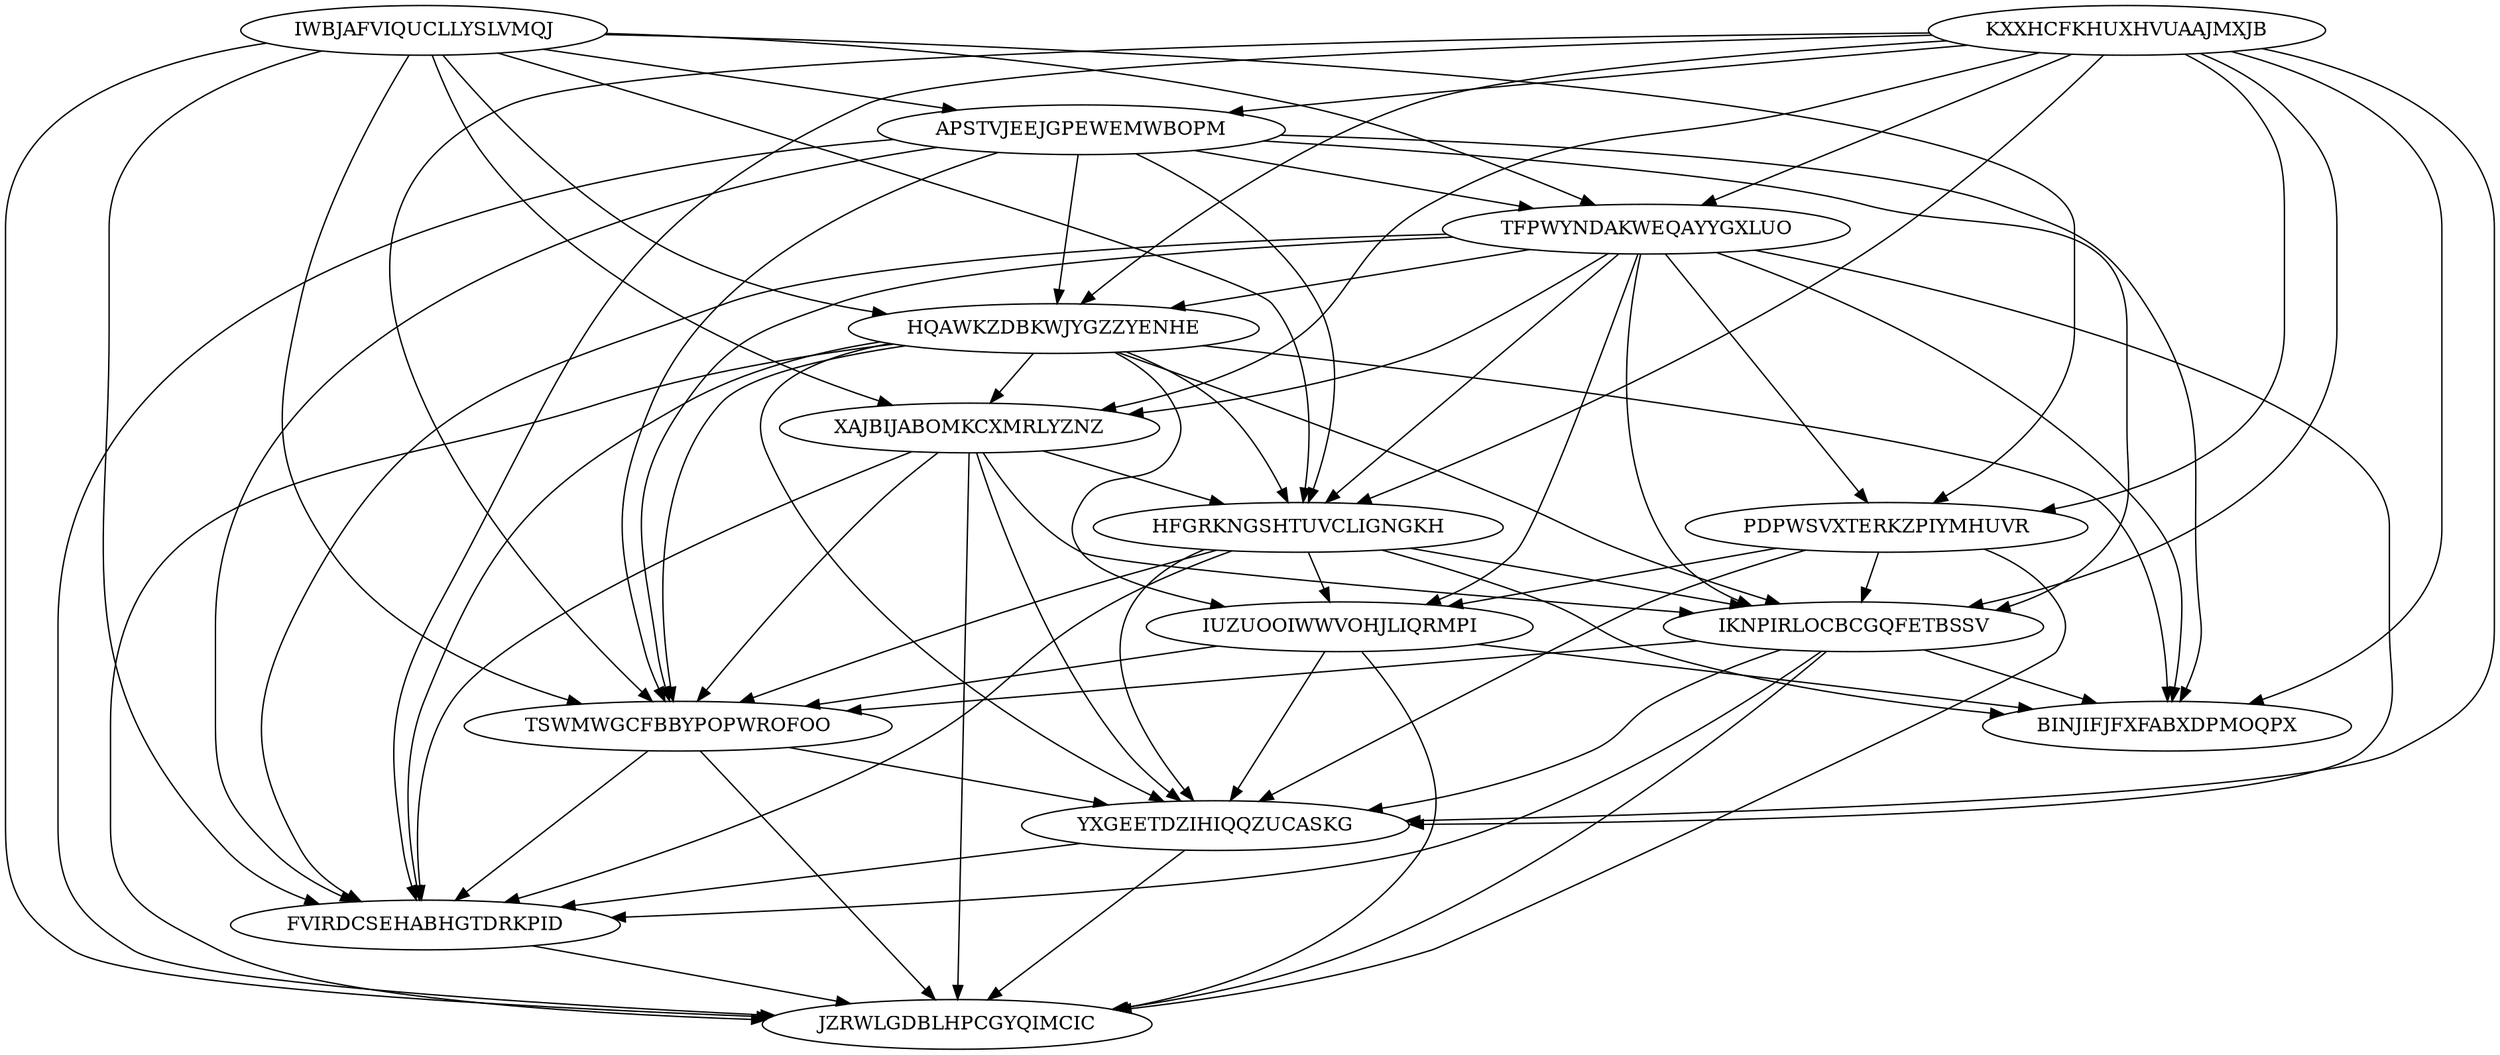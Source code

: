 digraph N15M78 {
	KXXHCFKHUXHVUAAJMXJB	[Weight=11];
	IWBJAFVIQUCLLYSLVMQJ	[Weight=13];
	APSTVJEEJGPEWEMWBOPM	[Weight=19];
	TFPWYNDAKWEQAYYGXLUO	[Weight=16];
	PDPWSVXTERKZPIYMHUVR	[Weight=13];
	HQAWKZDBKWJYGZZYENHE	[Weight=11];
	XAJBIJABOMKCXMRLYZNZ	[Weight=19];
	HFGRKNGSHTUVCLIGNGKH	[Weight=20];
	IKNPIRLOCBCGQFETBSSV	[Weight=10];
	IUZUOOIWWVOHJLIQRMPI	[Weight=14];
	TSWMWGCFBBYPOPWROFOO	[Weight=12];
	YXGEETDZIHIQQZUCASKG	[Weight=14];
	FVIRDCSEHABHGTDRKPID	[Weight=17];
	BINJIFJFXFABXDPMOQPX	[Weight=20];
	JZRWLGDBLHPCGYQIMCIC	[Weight=16];
	PDPWSVXTERKZPIYMHUVR -> IUZUOOIWWVOHJLIQRMPI [Weight=14];
	HFGRKNGSHTUVCLIGNGKH -> TSWMWGCFBBYPOPWROFOO [Weight=17];
	KXXHCFKHUXHVUAAJMXJB -> BINJIFJFXFABXDPMOQPX [Weight=12];
	HQAWKZDBKWJYGZZYENHE -> HFGRKNGSHTUVCLIGNGKH [Weight=19];
	TFPWYNDAKWEQAYYGXLUO -> PDPWSVXTERKZPIYMHUVR [Weight=18];
	HFGRKNGSHTUVCLIGNGKH -> IUZUOOIWWVOHJLIQRMPI [Weight=15];
	HQAWKZDBKWJYGZZYENHE -> IUZUOOIWWVOHJLIQRMPI [Weight=17];
	XAJBIJABOMKCXMRLYZNZ -> FVIRDCSEHABHGTDRKPID [Weight=13];
	APSTVJEEJGPEWEMWBOPM -> TFPWYNDAKWEQAYYGXLUO [Weight=12];
	KXXHCFKHUXHVUAAJMXJB -> TFPWYNDAKWEQAYYGXLUO [Weight=14];
	TFPWYNDAKWEQAYYGXLUO -> YXGEETDZIHIQQZUCASKG [Weight=17];
	IKNPIRLOCBCGQFETBSSV -> FVIRDCSEHABHGTDRKPID [Weight=17];
	HFGRKNGSHTUVCLIGNGKH -> YXGEETDZIHIQQZUCASKG [Weight=15];
	APSTVJEEJGPEWEMWBOPM -> IKNPIRLOCBCGQFETBSSV [Weight=14];
	KXXHCFKHUXHVUAAJMXJB -> TSWMWGCFBBYPOPWROFOO [Weight=14];
	APSTVJEEJGPEWEMWBOPM -> BINJIFJFXFABXDPMOQPX [Weight=12];
	KXXHCFKHUXHVUAAJMXJB -> XAJBIJABOMKCXMRLYZNZ [Weight=10];
	TFPWYNDAKWEQAYYGXLUO -> IKNPIRLOCBCGQFETBSSV [Weight=14];
	IUZUOOIWWVOHJLIQRMPI -> JZRWLGDBLHPCGYQIMCIC [Weight=11];
	XAJBIJABOMKCXMRLYZNZ -> TSWMWGCFBBYPOPWROFOO [Weight=10];
	TFPWYNDAKWEQAYYGXLUO -> HFGRKNGSHTUVCLIGNGKH [Weight=19];
	APSTVJEEJGPEWEMWBOPM -> FVIRDCSEHABHGTDRKPID [Weight=14];
	FVIRDCSEHABHGTDRKPID -> JZRWLGDBLHPCGYQIMCIC [Weight=15];
	KXXHCFKHUXHVUAAJMXJB -> HFGRKNGSHTUVCLIGNGKH [Weight=14];
	IKNPIRLOCBCGQFETBSSV -> YXGEETDZIHIQQZUCASKG [Weight=16];
	IWBJAFVIQUCLLYSLVMQJ -> XAJBIJABOMKCXMRLYZNZ [Weight=20];
	PDPWSVXTERKZPIYMHUVR -> YXGEETDZIHIQQZUCASKG [Weight=16];
	IWBJAFVIQUCLLYSLVMQJ -> TSWMWGCFBBYPOPWROFOO [Weight=19];
	HQAWKZDBKWJYGZZYENHE -> XAJBIJABOMKCXMRLYZNZ [Weight=17];
	IKNPIRLOCBCGQFETBSSV -> JZRWLGDBLHPCGYQIMCIC [Weight=12];
	IWBJAFVIQUCLLYSLVMQJ -> APSTVJEEJGPEWEMWBOPM [Weight=10];
	IWBJAFVIQUCLLYSLVMQJ -> HFGRKNGSHTUVCLIGNGKH [Weight=12];
	IKNPIRLOCBCGQFETBSSV -> TSWMWGCFBBYPOPWROFOO [Weight=18];
	PDPWSVXTERKZPIYMHUVR -> JZRWLGDBLHPCGYQIMCIC [Weight=12];
	IWBJAFVIQUCLLYSLVMQJ -> PDPWSVXTERKZPIYMHUVR [Weight=16];
	IWBJAFVIQUCLLYSLVMQJ -> JZRWLGDBLHPCGYQIMCIC [Weight=18];
	TFPWYNDAKWEQAYYGXLUO -> TSWMWGCFBBYPOPWROFOO [Weight=13];
	TFPWYNDAKWEQAYYGXLUO -> IUZUOOIWWVOHJLIQRMPI [Weight=18];
	HFGRKNGSHTUVCLIGNGKH -> IKNPIRLOCBCGQFETBSSV [Weight=13];
	HQAWKZDBKWJYGZZYENHE -> BINJIFJFXFABXDPMOQPX [Weight=10];
	TSWMWGCFBBYPOPWROFOO -> JZRWLGDBLHPCGYQIMCIC [Weight=10];
	KXXHCFKHUXHVUAAJMXJB -> HQAWKZDBKWJYGZZYENHE [Weight=11];
	XAJBIJABOMKCXMRLYZNZ -> YXGEETDZIHIQQZUCASKG [Weight=12];
	HQAWKZDBKWJYGZZYENHE -> JZRWLGDBLHPCGYQIMCIC [Weight=11];
	IUZUOOIWWVOHJLIQRMPI -> YXGEETDZIHIQQZUCASKG [Weight=17];
	TSWMWGCFBBYPOPWROFOO -> YXGEETDZIHIQQZUCASKG [Weight=10];
	IWBJAFVIQUCLLYSLVMQJ -> TFPWYNDAKWEQAYYGXLUO [Weight=11];
	IWBJAFVIQUCLLYSLVMQJ -> HQAWKZDBKWJYGZZYENHE [Weight=10];
	TSWMWGCFBBYPOPWROFOO -> FVIRDCSEHABHGTDRKPID [Weight=20];
	HQAWKZDBKWJYGZZYENHE -> IKNPIRLOCBCGQFETBSSV [Weight=11];
	PDPWSVXTERKZPIYMHUVR -> IKNPIRLOCBCGQFETBSSV [Weight=11];
	YXGEETDZIHIQQZUCASKG -> FVIRDCSEHABHGTDRKPID [Weight=17];
	IUZUOOIWWVOHJLIQRMPI -> TSWMWGCFBBYPOPWROFOO [Weight=20];
	HQAWKZDBKWJYGZZYENHE -> TSWMWGCFBBYPOPWROFOO [Weight=16];
	APSTVJEEJGPEWEMWBOPM -> JZRWLGDBLHPCGYQIMCIC [Weight=10];
	XAJBIJABOMKCXMRLYZNZ -> IKNPIRLOCBCGQFETBSSV [Weight=18];
	TFPWYNDAKWEQAYYGXLUO -> XAJBIJABOMKCXMRLYZNZ [Weight=17];
	HFGRKNGSHTUVCLIGNGKH -> BINJIFJFXFABXDPMOQPX [Weight=14];
	KXXHCFKHUXHVUAAJMXJB -> IKNPIRLOCBCGQFETBSSV [Weight=12];
	HFGRKNGSHTUVCLIGNGKH -> FVIRDCSEHABHGTDRKPID [Weight=16];
	KXXHCFKHUXHVUAAJMXJB -> FVIRDCSEHABHGTDRKPID [Weight=18];
	IUZUOOIWWVOHJLIQRMPI -> BINJIFJFXFABXDPMOQPX [Weight=16];
	TFPWYNDAKWEQAYYGXLUO -> FVIRDCSEHABHGTDRKPID [Weight=19];
	HQAWKZDBKWJYGZZYENHE -> YXGEETDZIHIQQZUCASKG [Weight=16];
	XAJBIJABOMKCXMRLYZNZ -> JZRWLGDBLHPCGYQIMCIC [Weight=19];
	APSTVJEEJGPEWEMWBOPM -> TSWMWGCFBBYPOPWROFOO [Weight=16];
	XAJBIJABOMKCXMRLYZNZ -> HFGRKNGSHTUVCLIGNGKH [Weight=16];
	YXGEETDZIHIQQZUCASKG -> JZRWLGDBLHPCGYQIMCIC [Weight=18];
	HQAWKZDBKWJYGZZYENHE -> FVIRDCSEHABHGTDRKPID [Weight=19];
	KXXHCFKHUXHVUAAJMXJB -> YXGEETDZIHIQQZUCASKG [Weight=10];
	TFPWYNDAKWEQAYYGXLUO -> BINJIFJFXFABXDPMOQPX [Weight=15];
	APSTVJEEJGPEWEMWBOPM -> HQAWKZDBKWJYGZZYENHE [Weight=20];
	KXXHCFKHUXHVUAAJMXJB -> APSTVJEEJGPEWEMWBOPM [Weight=19];
	IKNPIRLOCBCGQFETBSSV -> BINJIFJFXFABXDPMOQPX [Weight=19];
	KXXHCFKHUXHVUAAJMXJB -> PDPWSVXTERKZPIYMHUVR [Weight=19];
	IWBJAFVIQUCLLYSLVMQJ -> FVIRDCSEHABHGTDRKPID [Weight=20];
	TFPWYNDAKWEQAYYGXLUO -> HQAWKZDBKWJYGZZYENHE [Weight=17];
	APSTVJEEJGPEWEMWBOPM -> HFGRKNGSHTUVCLIGNGKH [Weight=10];
}

